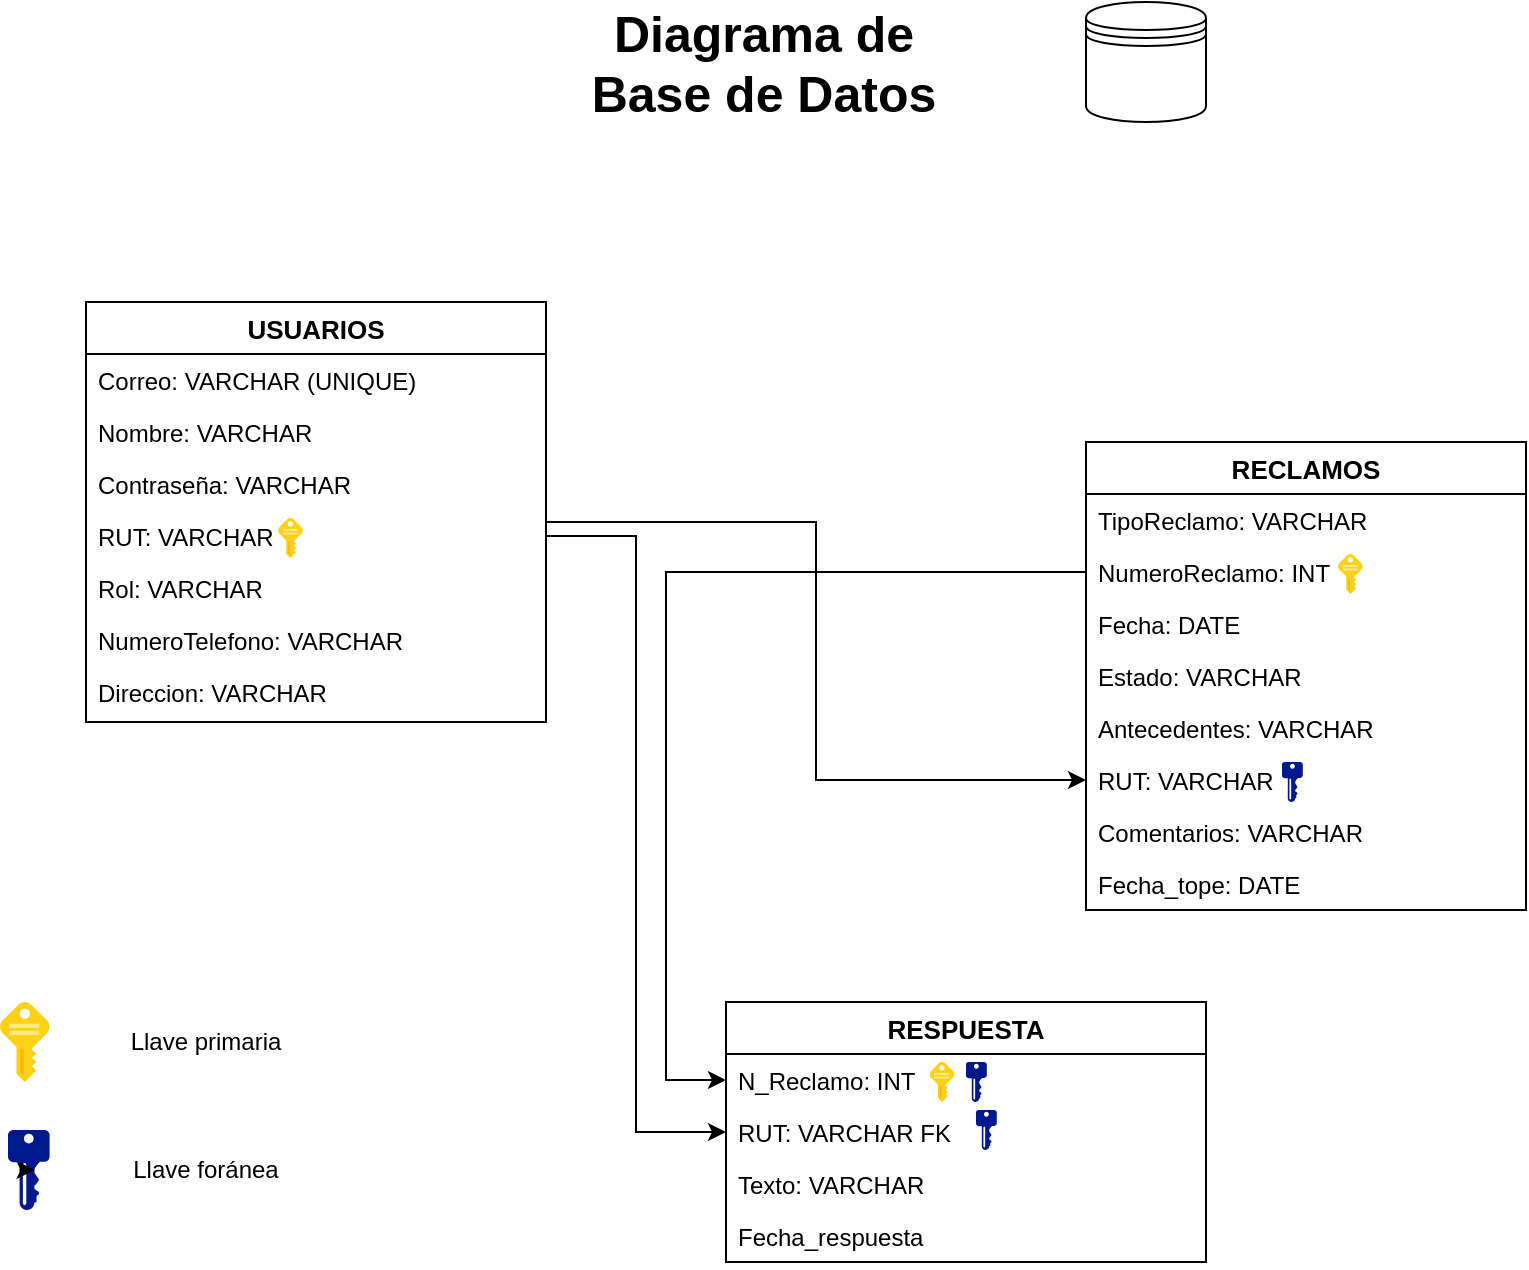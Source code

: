 <mxfile version="13.6.6" type="device"><diagram id="sC8pQCQPrPVzWSjtSMjJ" name="Page-1"><mxGraphModel dx="1102" dy="582" grid="1" gridSize="10" guides="1" tooltips="1" connect="1" arrows="1" fold="1" page="1" pageScale="1" pageWidth="850" pageHeight="1100" math="0" shadow="0"><root><mxCell id="0"/><mxCell id="1" parent="0"/><mxCell id="ljH-4KUKH8GLuWHD7zKz-29" value="" style="shape=datastore;whiteSpace=wrap;html=1;" vertex="1" parent="1"><mxGeometry x="593" y="120" width="60" height="60" as="geometry"/></mxCell><mxCell id="ljH-4KUKH8GLuWHD7zKz-46" style="edgeStyle=orthogonalEdgeStyle;rounded=0;orthogonalLoop=1;jettySize=auto;html=1;entryX=0;entryY=0.5;entryDx=0;entryDy=0;" edge="1" parent="1" source="ljH-4KUKH8GLuWHD7zKz-23" target="ljH-4KUKH8GLuWHD7zKz-37"><mxGeometry relative="1" as="geometry"><Array as="points"><mxPoint x="458" y="380"/><mxPoint x="458" y="509"/></Array></mxGeometry></mxCell><mxCell id="ljH-4KUKH8GLuWHD7zKz-48" style="edgeStyle=orthogonalEdgeStyle;rounded=0;orthogonalLoop=1;jettySize=auto;html=1;entryX=0;entryY=0.5;entryDx=0;entryDy=0;" edge="1" parent="1" source="ljH-4KUKH8GLuWHD7zKz-33" target="ljH-4KUKH8GLuWHD7zKz-40"><mxGeometry relative="1" as="geometry"><Array as="points"><mxPoint x="383" y="405"/><mxPoint x="383" y="659"/></Array></mxGeometry></mxCell><mxCell id="ljH-4KUKH8GLuWHD7zKz-54" style="edgeStyle=orthogonalEdgeStyle;rounded=0;orthogonalLoop=1;jettySize=auto;html=1;entryX=0;entryY=0.5;entryDx=0;entryDy=0;" edge="1" parent="1" source="ljH-4KUKH8GLuWHD7zKz-23" target="ljH-4KUKH8GLuWHD7zKz-41"><mxGeometry relative="1" as="geometry"/></mxCell><mxCell id="ljH-4KUKH8GLuWHD7zKz-56" value="" style="aspect=fixed;html=1;points=[];align=center;image;fontSize=12;image=img/lib/mscae/Key.svg;" vertex="1" parent="1"><mxGeometry x="189" y="378" width="12.4" height="20" as="geometry"/></mxCell><mxCell id="ljH-4KUKH8GLuWHD7zKz-58" value="" style="aspect=fixed;html=1;points=[];align=center;image;fontSize=12;image=img/lib/mscae/Key.svg;" vertex="1" parent="1"><mxGeometry x="719" y="396" width="12.4" height="20" as="geometry"/></mxCell><mxCell id="ljH-4KUKH8GLuWHD7zKz-60" value="" style="aspect=fixed;html=1;points=[];align=center;image;fontSize=12;image=img/lib/mscae/Key.svg;" vertex="1" parent="1"><mxGeometry x="50" y="620" width="24.8" height="40" as="geometry"/></mxCell><mxCell id="ljH-4KUKH8GLuWHD7zKz-61" value="" style="aspect=fixed;pointerEvents=1;shadow=0;dashed=0;html=1;strokeColor=none;labelPosition=center;verticalLabelPosition=bottom;verticalAlign=top;align=center;fillColor=#00188D;shape=mxgraph.mscae.enterprise.key_permissions" vertex="1" parent="1"><mxGeometry x="533" y="650" width="10.4" height="20" as="geometry"/></mxCell><mxCell id="ljH-4KUKH8GLuWHD7zKz-63" value="" style="aspect=fixed;pointerEvents=1;shadow=0;dashed=0;html=1;strokeColor=none;labelPosition=center;verticalLabelPosition=bottom;verticalAlign=top;align=center;fillColor=#00188D;shape=mxgraph.mscae.enterprise.key_permissions" vertex="1" parent="1"><mxGeometry x="538" y="674" width="10.4" height="20" as="geometry"/></mxCell><mxCell id="ljH-4KUKH8GLuWHD7zKz-64" value="" style="aspect=fixed;pointerEvents=1;shadow=0;dashed=0;html=1;strokeColor=none;labelPosition=center;verticalLabelPosition=bottom;verticalAlign=top;align=center;fillColor=#00188D;shape=mxgraph.mscae.enterprise.key_permissions" vertex="1" parent="1"><mxGeometry x="691" y="500" width="10.4" height="20" as="geometry"/></mxCell><mxCell id="ljH-4KUKH8GLuWHD7zKz-65" value="" style="aspect=fixed;pointerEvents=1;shadow=0;dashed=0;html=1;strokeColor=none;labelPosition=center;verticalLabelPosition=bottom;verticalAlign=top;align=center;fillColor=#00188D;shape=mxgraph.mscae.enterprise.key_permissions" vertex="1" parent="1"><mxGeometry x="54" y="684" width="20.8" height="40" as="geometry"/></mxCell><mxCell id="ljH-4KUKH8GLuWHD7zKz-66" value="Llave primaria" style="text;html=1;strokeColor=none;fillColor=none;align=center;verticalAlign=middle;whiteSpace=wrap;rounded=0;" vertex="1" parent="1"><mxGeometry x="103" y="630" width="100" height="20" as="geometry"/></mxCell><mxCell id="ljH-4KUKH8GLuWHD7zKz-67" value="Llave foránea" style="text;html=1;strokeColor=none;fillColor=none;align=center;verticalAlign=middle;whiteSpace=wrap;rounded=0;" vertex="1" parent="1"><mxGeometry x="93" y="694" width="120" height="20" as="geometry"/></mxCell><mxCell id="ljH-4KUKH8GLuWHD7zKz-68" value="" style="aspect=fixed;html=1;points=[];align=center;image;fontSize=12;image=img/lib/mscae/Key.svg;" vertex="1" parent="1"><mxGeometry x="514.8" y="650" width="12.4" height="20" as="geometry"/></mxCell><mxCell id="ljH-4KUKH8GLuWHD7zKz-69" value="&lt;font style=&quot;font-size: 25px&quot;&gt;&lt;b&gt;Diagrama de Base de Datos&lt;/b&gt;&lt;/font&gt;" style="text;html=1;strokeColor=none;fillColor=none;align=center;verticalAlign=middle;whiteSpace=wrap;rounded=0;fontSize=13;" vertex="1" parent="1"><mxGeometry x="337.2" y="140" width="190" height="20" as="geometry"/></mxCell><mxCell id="ljH-4KUKH8GLuWHD7zKz-31" value="RECLAMOS" style="swimlane;fontStyle=1;childLayout=stackLayout;horizontal=1;startSize=26;fillColor=none;horizontalStack=0;resizeParent=1;resizeParentMax=0;resizeLast=0;collapsible=1;marginBottom=0;fontSize=13;" vertex="1" parent="1"><mxGeometry x="593" y="340" width="220" height="234" as="geometry"/></mxCell><mxCell id="ljH-4KUKH8GLuWHD7zKz-32" value="TipoReclamo: VARCHAR" style="text;strokeColor=none;fillColor=none;align=left;verticalAlign=top;spacingLeft=4;spacingRight=4;overflow=hidden;rotatable=0;points=[[0,0.5],[1,0.5]];portConstraint=eastwest;" vertex="1" parent="ljH-4KUKH8GLuWHD7zKz-31"><mxGeometry y="26" width="220" height="26" as="geometry"/></mxCell><mxCell id="ljH-4KUKH8GLuWHD7zKz-33" value="NumeroReclamo: INT" style="text;strokeColor=none;fillColor=none;align=left;verticalAlign=top;spacingLeft=4;spacingRight=4;overflow=hidden;rotatable=0;points=[[0,0.5],[1,0.5]];portConstraint=eastwest;" vertex="1" parent="ljH-4KUKH8GLuWHD7zKz-31"><mxGeometry y="52" width="220" height="26" as="geometry"/></mxCell><mxCell id="ljH-4KUKH8GLuWHD7zKz-34" value="Fecha: DATE" style="text;strokeColor=none;fillColor=none;align=left;verticalAlign=top;spacingLeft=4;spacingRight=4;overflow=hidden;rotatable=0;points=[[0,0.5],[1,0.5]];portConstraint=eastwest;" vertex="1" parent="ljH-4KUKH8GLuWHD7zKz-31"><mxGeometry y="78" width="220" height="26" as="geometry"/></mxCell><mxCell id="ljH-4KUKH8GLuWHD7zKz-35" value="Estado: VARCHAR" style="text;strokeColor=none;fillColor=none;align=left;verticalAlign=top;spacingLeft=4;spacingRight=4;overflow=hidden;rotatable=0;points=[[0,0.5],[1,0.5]];portConstraint=eastwest;" vertex="1" parent="ljH-4KUKH8GLuWHD7zKz-31"><mxGeometry y="104" width="220" height="26" as="geometry"/></mxCell><mxCell id="ljH-4KUKH8GLuWHD7zKz-36" value="Antecedentes: VARCHAR" style="text;strokeColor=none;fillColor=none;align=left;verticalAlign=top;spacingLeft=4;spacingRight=4;overflow=hidden;rotatable=0;points=[[0,0.5],[1,0.5]];portConstraint=eastwest;" vertex="1" parent="ljH-4KUKH8GLuWHD7zKz-31"><mxGeometry y="130" width="220" height="26" as="geometry"/></mxCell><mxCell id="ljH-4KUKH8GLuWHD7zKz-37" value="RUT: VARCHAR " style="text;strokeColor=none;fillColor=none;align=left;verticalAlign=top;spacingLeft=4;spacingRight=4;overflow=hidden;rotatable=0;points=[[0,0.5],[1,0.5]];portConstraint=eastwest;" vertex="1" parent="ljH-4KUKH8GLuWHD7zKz-31"><mxGeometry y="156" width="220" height="26" as="geometry"/></mxCell><mxCell id="ljH-4KUKH8GLuWHD7zKz-38" value="Comentarios: VARCHAR" style="text;strokeColor=none;fillColor=none;align=left;verticalAlign=top;spacingLeft=4;spacingRight=4;overflow=hidden;rotatable=0;points=[[0,0.5],[1,0.5]];portConstraint=eastwest;" vertex="1" parent="ljH-4KUKH8GLuWHD7zKz-31"><mxGeometry y="182" width="220" height="26" as="geometry"/></mxCell><mxCell id="ljH-4KUKH8GLuWHD7zKz-44" value="Fecha_tope: DATE" style="text;strokeColor=none;fillColor=none;align=left;verticalAlign=top;spacingLeft=4;spacingRight=4;overflow=hidden;rotatable=0;points=[[0,0.5],[1,0.5]];portConstraint=eastwest;" vertex="1" parent="ljH-4KUKH8GLuWHD7zKz-31"><mxGeometry y="208" width="220" height="26" as="geometry"/></mxCell><mxCell id="ljH-4KUKH8GLuWHD7zKz-18" value="USUARIOS" style="swimlane;fontStyle=1;childLayout=stackLayout;horizontal=1;startSize=26;fillColor=none;horizontalStack=0;resizeParent=1;resizeParentMax=0;resizeLast=0;collapsible=1;marginBottom=0;fontSize=13;" vertex="1" parent="1"><mxGeometry x="93" y="270" width="230" height="210" as="geometry"/></mxCell><mxCell id="ljH-4KUKH8GLuWHD7zKz-19" value="Correo: VARCHAR (UNIQUE)" style="text;strokeColor=none;fillColor=none;align=left;verticalAlign=top;spacingLeft=4;spacingRight=4;overflow=hidden;rotatable=0;points=[[0,0.5],[1,0.5]];portConstraint=eastwest;" vertex="1" parent="ljH-4KUKH8GLuWHD7zKz-18"><mxGeometry y="26" width="230" height="26" as="geometry"/></mxCell><mxCell id="ljH-4KUKH8GLuWHD7zKz-20" value="Nombre: VARCHAR" style="text;strokeColor=none;fillColor=none;align=left;verticalAlign=top;spacingLeft=4;spacingRight=4;overflow=hidden;rotatable=0;points=[[0,0.5],[1,0.5]];portConstraint=eastwest;" vertex="1" parent="ljH-4KUKH8GLuWHD7zKz-18"><mxGeometry y="52" width="230" height="26" as="geometry"/></mxCell><mxCell id="ljH-4KUKH8GLuWHD7zKz-21" value="Contraseña: VARCHAR&#10;&#10;" style="text;strokeColor=none;fillColor=none;align=left;verticalAlign=top;spacingLeft=4;spacingRight=4;overflow=hidden;rotatable=0;points=[[0,0.5],[1,0.5]];portConstraint=eastwest;" vertex="1" parent="ljH-4KUKH8GLuWHD7zKz-18"><mxGeometry y="78" width="230" height="26" as="geometry"/></mxCell><mxCell id="ljH-4KUKH8GLuWHD7zKz-23" value="RUT: VARCHAR " style="text;strokeColor=none;fillColor=none;align=left;verticalAlign=top;spacingLeft=4;spacingRight=4;overflow=hidden;rotatable=0;points=[[0,0.5],[1,0.5]];portConstraint=eastwest;" vertex="1" parent="ljH-4KUKH8GLuWHD7zKz-18"><mxGeometry y="104" width="230" height="26" as="geometry"/></mxCell><mxCell id="ljH-4KUKH8GLuWHD7zKz-24" value="Rol: VARCHAR" style="text;strokeColor=none;fillColor=none;align=left;verticalAlign=top;spacingLeft=4;spacingRight=4;overflow=hidden;rotatable=0;points=[[0,0.5],[1,0.5]];portConstraint=eastwest;" vertex="1" parent="ljH-4KUKH8GLuWHD7zKz-18"><mxGeometry y="130" width="230" height="26" as="geometry"/></mxCell><mxCell id="ljH-4KUKH8GLuWHD7zKz-25" value="NumeroTelefono: VARCHAR&#10;" style="text;strokeColor=none;fillColor=none;align=left;verticalAlign=top;spacingLeft=4;spacingRight=4;overflow=hidden;rotatable=0;points=[[0,0.5],[1,0.5]];portConstraint=eastwest;" vertex="1" parent="ljH-4KUKH8GLuWHD7zKz-18"><mxGeometry y="156" width="230" height="26" as="geometry"/></mxCell><mxCell id="ljH-4KUKH8GLuWHD7zKz-26" value="Direccion: VARCHAR " style="text;strokeColor=none;fillColor=none;align=left;verticalAlign=top;spacingLeft=4;spacingRight=4;overflow=hidden;rotatable=0;points=[[0,0.5],[1,0.5]];portConstraint=eastwest;" vertex="1" parent="ljH-4KUKH8GLuWHD7zKz-18"><mxGeometry y="182" width="230" height="28" as="geometry"/></mxCell><mxCell id="ljH-4KUKH8GLuWHD7zKz-39" value="RESPUESTA" style="swimlane;fontStyle=1;childLayout=stackLayout;horizontal=1;startSize=26;fillColor=none;horizontalStack=0;resizeParent=1;resizeParentMax=0;resizeLast=0;collapsible=1;marginBottom=0;fontSize=13;" vertex="1" parent="1"><mxGeometry x="413" y="620" width="240" height="130" as="geometry"/></mxCell><mxCell id="ljH-4KUKH8GLuWHD7zKz-40" value="N_Reclamo: INT " style="text;strokeColor=none;fillColor=none;align=left;verticalAlign=top;spacingLeft=4;spacingRight=4;overflow=hidden;rotatable=0;points=[[0,0.5],[1,0.5]];portConstraint=eastwest;" vertex="1" parent="ljH-4KUKH8GLuWHD7zKz-39"><mxGeometry y="26" width="240" height="26" as="geometry"/></mxCell><mxCell id="ljH-4KUKH8GLuWHD7zKz-41" value="RUT: VARCHAR FK" style="text;strokeColor=none;fillColor=none;align=left;verticalAlign=top;spacingLeft=4;spacingRight=4;overflow=hidden;rotatable=0;points=[[0,0.5],[1,0.5]];portConstraint=eastwest;" vertex="1" parent="ljH-4KUKH8GLuWHD7zKz-39"><mxGeometry y="52" width="240" height="26" as="geometry"/></mxCell><mxCell id="ljH-4KUKH8GLuWHD7zKz-42" value="Texto: VARCHAR" style="text;strokeColor=none;fillColor=none;align=left;verticalAlign=top;spacingLeft=4;spacingRight=4;overflow=hidden;rotatable=0;points=[[0,0.5],[1,0.5]];portConstraint=eastwest;" vertex="1" parent="ljH-4KUKH8GLuWHD7zKz-39"><mxGeometry y="78" width="240" height="26" as="geometry"/></mxCell><mxCell id="ljH-4KUKH8GLuWHD7zKz-43" value="Fecha_respuesta" style="text;strokeColor=none;fillColor=none;align=left;verticalAlign=top;spacingLeft=4;spacingRight=4;overflow=hidden;rotatable=0;points=[[0,0.5],[1,0.5]];portConstraint=eastwest;" vertex="1" parent="ljH-4KUKH8GLuWHD7zKz-39"><mxGeometry y="104" width="240" height="26" as="geometry"/></mxCell><mxCell id="ljH-4KUKH8GLuWHD7zKz-70" style="edgeStyle=orthogonalEdgeStyle;rounded=0;orthogonalLoop=1;jettySize=auto;html=1;exitX=0.28;exitY=0.5;exitDx=0;exitDy=0;exitPerimeter=0;entryX=0.64;entryY=0.5;entryDx=0;entryDy=0;entryPerimeter=0;fontSize=13;" edge="1" parent="1" source="ljH-4KUKH8GLuWHD7zKz-65" target="ljH-4KUKH8GLuWHD7zKz-65"><mxGeometry relative="1" as="geometry"/></mxCell></root></mxGraphModel></diagram></mxfile>